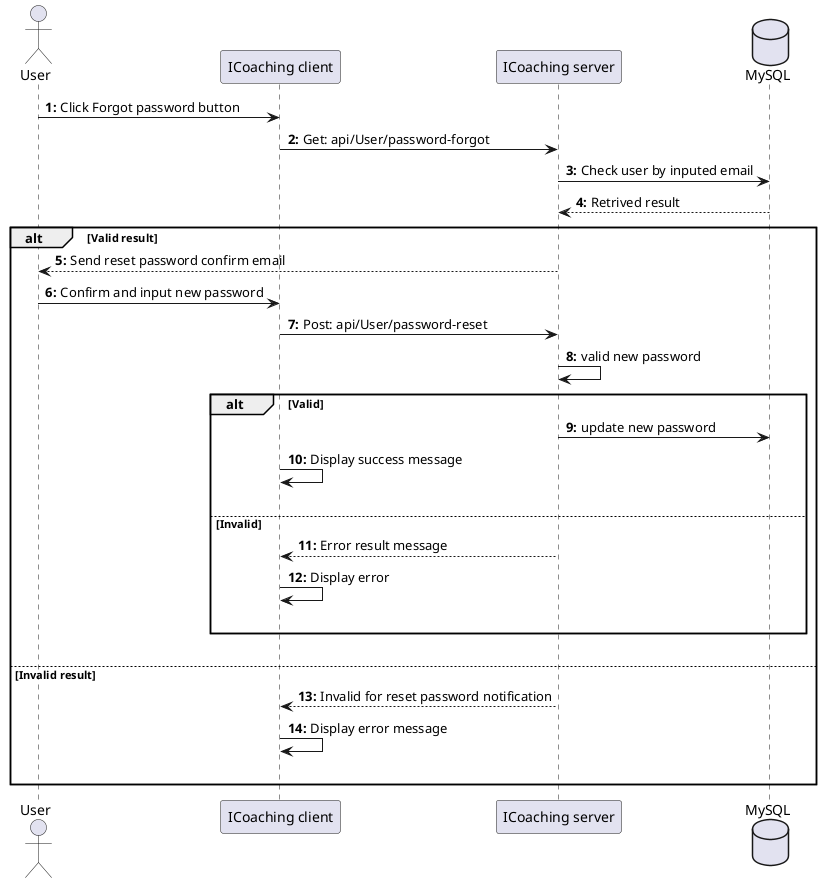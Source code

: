 @startuml ForgotPassword

actor User as user
participant "ICoaching client" as client
participant "ICoaching server" as server 
database "MySQL" as db

autonumber "<b>0:"

user -> client : Click Forgot password button
client -> server : Get: api/User/password-forgot
server -> db : Check user by inputed email
db --> server : Retrived result

alt Valid result
    server --> user : Send reset password confirm email
    user -> client : Confirm and input new password
    client -> server : Post: api/User/password-reset
    server -> server : valid new password

    alt Valid
        server -> db : update new password 
        client -> client : Display success message
        |||
    else Invalid
        server --> client : Error result message
        client -> client : Display error
        |||
    end
    |||

else Invalid result
    server --> client : Invalid for reset password notification
    client -> client : Display error message 
    |||
end 

@enduml